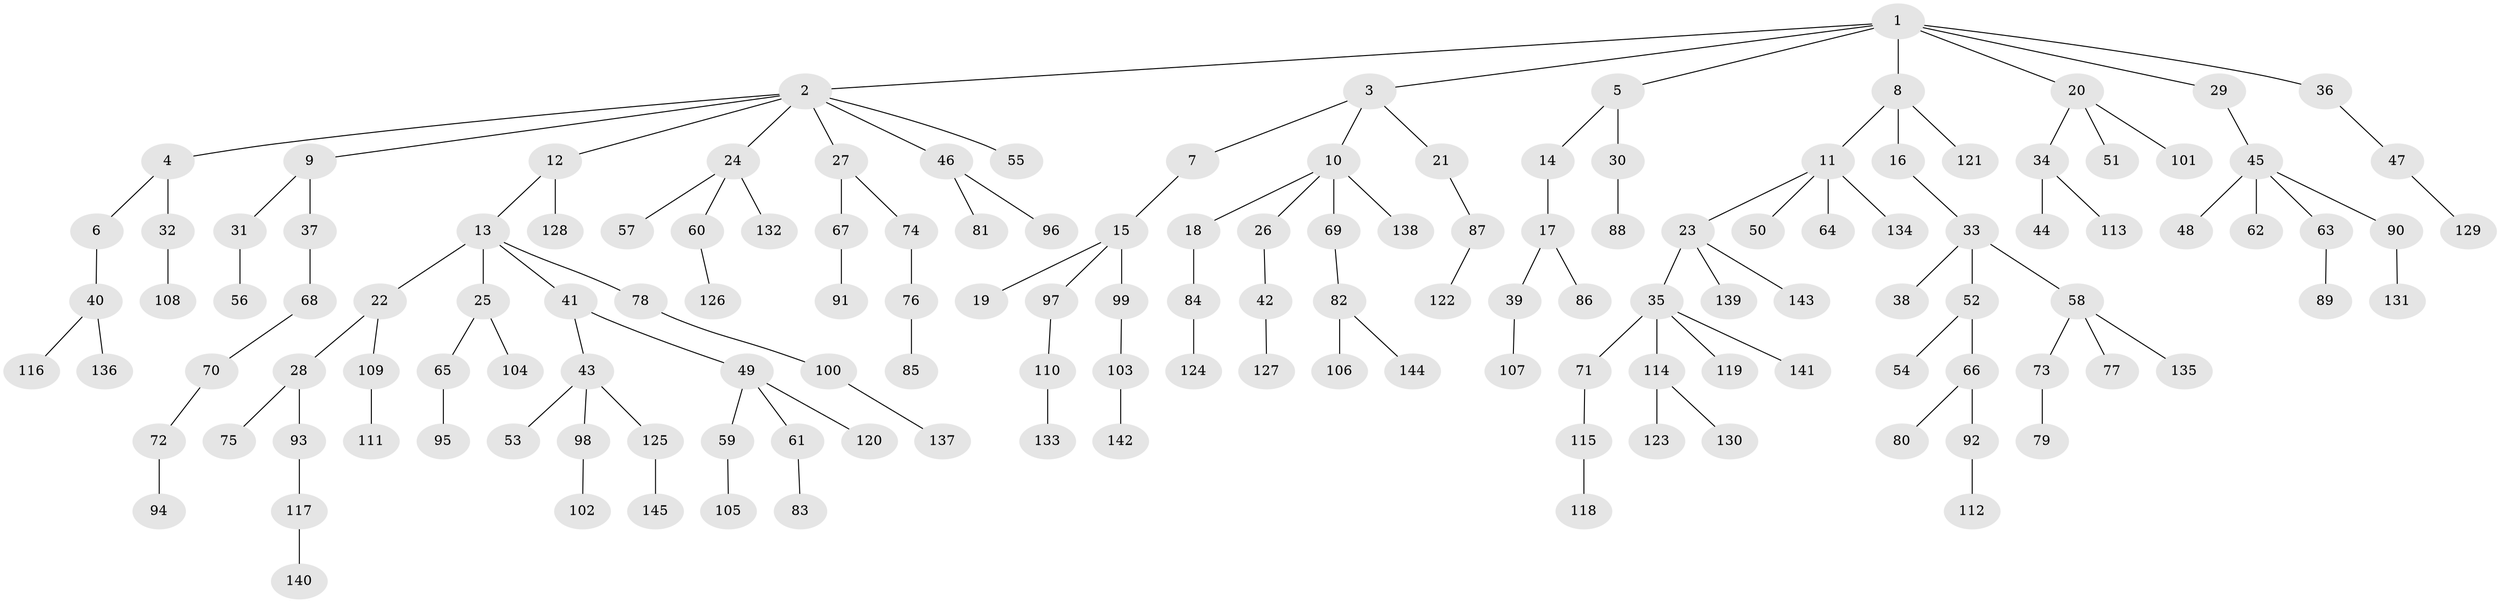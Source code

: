 // coarse degree distribution, {13: 0.009900990099009901, 7: 0.009900990099009901, 3: 0.12871287128712872, 2: 0.24752475247524752, 4: 0.0594059405940594, 5: 0.0297029702970297, 1: 0.5148514851485149}
// Generated by graph-tools (version 1.1) at 2025/19/03/04/25 18:19:05]
// undirected, 145 vertices, 144 edges
graph export_dot {
graph [start="1"]
  node [color=gray90,style=filled];
  1;
  2;
  3;
  4;
  5;
  6;
  7;
  8;
  9;
  10;
  11;
  12;
  13;
  14;
  15;
  16;
  17;
  18;
  19;
  20;
  21;
  22;
  23;
  24;
  25;
  26;
  27;
  28;
  29;
  30;
  31;
  32;
  33;
  34;
  35;
  36;
  37;
  38;
  39;
  40;
  41;
  42;
  43;
  44;
  45;
  46;
  47;
  48;
  49;
  50;
  51;
  52;
  53;
  54;
  55;
  56;
  57;
  58;
  59;
  60;
  61;
  62;
  63;
  64;
  65;
  66;
  67;
  68;
  69;
  70;
  71;
  72;
  73;
  74;
  75;
  76;
  77;
  78;
  79;
  80;
  81;
  82;
  83;
  84;
  85;
  86;
  87;
  88;
  89;
  90;
  91;
  92;
  93;
  94;
  95;
  96;
  97;
  98;
  99;
  100;
  101;
  102;
  103;
  104;
  105;
  106;
  107;
  108;
  109;
  110;
  111;
  112;
  113;
  114;
  115;
  116;
  117;
  118;
  119;
  120;
  121;
  122;
  123;
  124;
  125;
  126;
  127;
  128;
  129;
  130;
  131;
  132;
  133;
  134;
  135;
  136;
  137;
  138;
  139;
  140;
  141;
  142;
  143;
  144;
  145;
  1 -- 2;
  1 -- 3;
  1 -- 5;
  1 -- 8;
  1 -- 20;
  1 -- 29;
  1 -- 36;
  2 -- 4;
  2 -- 9;
  2 -- 12;
  2 -- 24;
  2 -- 27;
  2 -- 46;
  2 -- 55;
  3 -- 7;
  3 -- 10;
  3 -- 21;
  4 -- 6;
  4 -- 32;
  5 -- 14;
  5 -- 30;
  6 -- 40;
  7 -- 15;
  8 -- 11;
  8 -- 16;
  8 -- 121;
  9 -- 31;
  9 -- 37;
  10 -- 18;
  10 -- 26;
  10 -- 69;
  10 -- 138;
  11 -- 23;
  11 -- 50;
  11 -- 64;
  11 -- 134;
  12 -- 13;
  12 -- 128;
  13 -- 22;
  13 -- 25;
  13 -- 41;
  13 -- 78;
  14 -- 17;
  15 -- 19;
  15 -- 97;
  15 -- 99;
  16 -- 33;
  17 -- 39;
  17 -- 86;
  18 -- 84;
  20 -- 34;
  20 -- 51;
  20 -- 101;
  21 -- 87;
  22 -- 28;
  22 -- 109;
  23 -- 35;
  23 -- 139;
  23 -- 143;
  24 -- 57;
  24 -- 60;
  24 -- 132;
  25 -- 65;
  25 -- 104;
  26 -- 42;
  27 -- 67;
  27 -- 74;
  28 -- 75;
  28 -- 93;
  29 -- 45;
  30 -- 88;
  31 -- 56;
  32 -- 108;
  33 -- 38;
  33 -- 52;
  33 -- 58;
  34 -- 44;
  34 -- 113;
  35 -- 71;
  35 -- 114;
  35 -- 119;
  35 -- 141;
  36 -- 47;
  37 -- 68;
  39 -- 107;
  40 -- 116;
  40 -- 136;
  41 -- 43;
  41 -- 49;
  42 -- 127;
  43 -- 53;
  43 -- 98;
  43 -- 125;
  45 -- 48;
  45 -- 62;
  45 -- 63;
  45 -- 90;
  46 -- 81;
  46 -- 96;
  47 -- 129;
  49 -- 59;
  49 -- 61;
  49 -- 120;
  52 -- 54;
  52 -- 66;
  58 -- 73;
  58 -- 77;
  58 -- 135;
  59 -- 105;
  60 -- 126;
  61 -- 83;
  63 -- 89;
  65 -- 95;
  66 -- 80;
  66 -- 92;
  67 -- 91;
  68 -- 70;
  69 -- 82;
  70 -- 72;
  71 -- 115;
  72 -- 94;
  73 -- 79;
  74 -- 76;
  76 -- 85;
  78 -- 100;
  82 -- 106;
  82 -- 144;
  84 -- 124;
  87 -- 122;
  90 -- 131;
  92 -- 112;
  93 -- 117;
  97 -- 110;
  98 -- 102;
  99 -- 103;
  100 -- 137;
  103 -- 142;
  109 -- 111;
  110 -- 133;
  114 -- 123;
  114 -- 130;
  115 -- 118;
  117 -- 140;
  125 -- 145;
}
